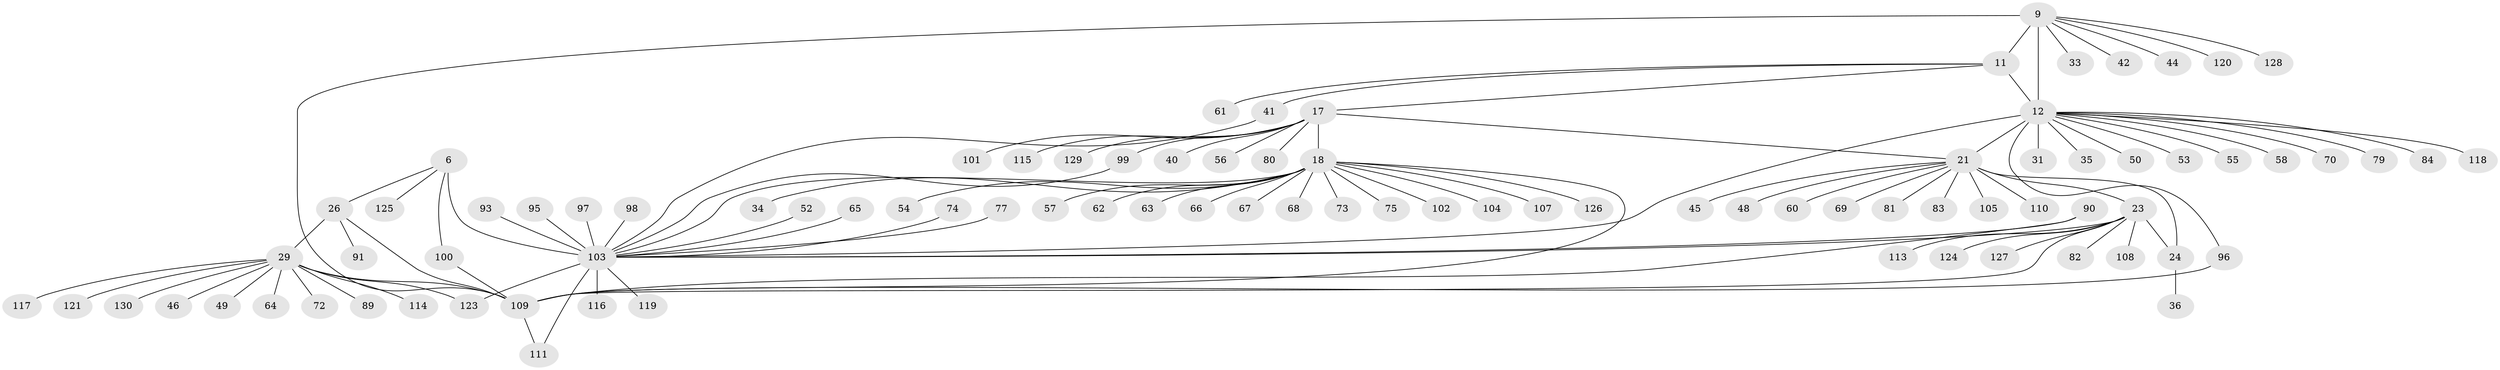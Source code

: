 // original degree distribution, {6: 0.038461538461538464, 10: 0.038461538461538464, 9: 0.06153846153846154, 11: 0.023076923076923078, 7: 0.03076923076923077, 8: 0.015384615384615385, 14: 0.015384615384615385, 5: 0.007692307692307693, 1: 0.5769230769230769, 2: 0.16923076923076924, 3: 0.023076923076923078}
// Generated by graph-tools (version 1.1) at 2025/58/03/04/25 21:58:59]
// undirected, 91 vertices, 106 edges
graph export_dot {
graph [start="1"]
  node [color=gray90,style=filled];
  6 [super="+1"];
  9 [super="+8"];
  11 [super="+7"];
  12 [super="+10"];
  17 [super="+13"];
  18 [super="+16+15"];
  21 [super="+20"];
  23 [super="+22"];
  24 [super="+19"];
  26 [super="+25"];
  29 [super="+28"];
  31;
  33;
  34;
  35;
  36;
  40;
  41;
  42 [super="+38"];
  44;
  45;
  46;
  48;
  49;
  50;
  52;
  53;
  54;
  55;
  56;
  57;
  58;
  60;
  61;
  62;
  63;
  64;
  65;
  66 [super="+47"];
  67;
  68;
  69;
  70;
  72;
  73;
  74;
  75;
  77;
  79;
  80;
  81;
  82 [super="+37"];
  83;
  84;
  89;
  90;
  91;
  93;
  95 [super="+94"];
  96 [super="+87"];
  97;
  98;
  99;
  100;
  101;
  102;
  103 [super="+5+32"];
  104 [super="+88"];
  105;
  107;
  108;
  109 [super="+86+30+78"];
  110;
  111;
  113;
  114;
  115 [super="+106"];
  116;
  117;
  118;
  119;
  120 [super="+112"];
  121 [super="+59"];
  123 [super="+76"];
  124;
  125;
  126;
  127 [super="+39"];
  128 [super="+122"];
  129 [super="+85"];
  130;
  6 -- 26;
  6 -- 125;
  6 -- 100;
  6 -- 103 [weight=8];
  9 -- 11 [weight=4];
  9 -- 12 [weight=4];
  9 -- 33;
  9 -- 44;
  9 -- 42;
  9 -- 120;
  9 -- 128;
  9 -- 109 [weight=2];
  11 -- 12 [weight=4];
  11 -- 61;
  11 -- 41;
  11 -- 17;
  12 -- 21;
  12 -- 31;
  12 -- 50;
  12 -- 55;
  12 -- 70;
  12 -- 79;
  12 -- 84;
  12 -- 118;
  12 -- 35;
  12 -- 103 [weight=2];
  12 -- 53;
  12 -- 58;
  12 -- 96;
  17 -- 18 [weight=8];
  17 -- 99;
  17 -- 21;
  17 -- 101;
  17 -- 40;
  17 -- 80;
  17 -- 56;
  17 -- 129;
  17 -- 115;
  18 -- 54;
  18 -- 75;
  18 -- 102;
  18 -- 107;
  18 -- 68;
  18 -- 62;
  18 -- 63;
  18 -- 66;
  18 -- 34;
  18 -- 67;
  18 -- 103;
  18 -- 104;
  18 -- 73;
  18 -- 109;
  18 -- 57;
  18 -- 126;
  21 -- 23 [weight=4];
  21 -- 24 [weight=4];
  21 -- 45;
  21 -- 48;
  21 -- 60;
  21 -- 81;
  21 -- 69;
  21 -- 105;
  21 -- 110;
  21 -- 83;
  23 -- 24 [weight=4];
  23 -- 108;
  23 -- 113;
  23 -- 124;
  23 -- 82;
  23 -- 109 [weight=2];
  23 -- 127;
  23 -- 103;
  24 -- 36;
  26 -- 29 [weight=6];
  26 -- 91;
  26 -- 109 [weight=2];
  29 -- 72;
  29 -- 114;
  29 -- 64;
  29 -- 130;
  29 -- 46;
  29 -- 49;
  29 -- 117;
  29 -- 89;
  29 -- 121;
  29 -- 123;
  29 -- 109 [weight=3];
  41 -- 103;
  52 -- 103;
  65 -- 103;
  74 -- 103;
  77 -- 103;
  90 -- 109;
  90 -- 103;
  93 -- 103;
  95 -- 103;
  96 -- 109;
  97 -- 103;
  98 -- 103;
  99 -- 103;
  100 -- 109;
  103 -- 111;
  103 -- 116;
  103 -- 119;
  103 -- 123;
  109 -- 111;
}
